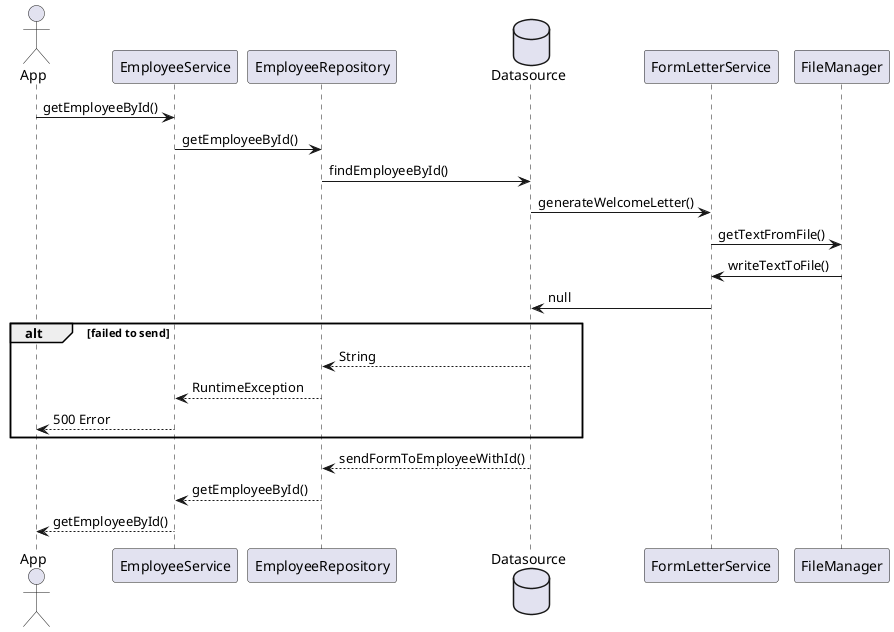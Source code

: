 @startuml

actor App
participant EmployeeService
participant EmployeeRepository
database Datasource
participant FormLetterService
participant FileManager

App -> EmployeeService: getEmployeeById()

EmployeeService -> EmployeeRepository: getEmployeeById()

EmployeeRepository -> Datasource: findEmployeeById()

Datasource -> FormLetterService: generateWelcomeLetter()

FormLetterService -> FileManager: getTextFromFile()

FileManager -> FormLetterService: writeTextToFile()

FormLetterService -> Datasource: null

alt failed to send
Datasource --> EmployeeRepository: String
EmployeeRepository --> EmployeeService : RuntimeException
EmployeeService --> App : 500 Error
end
Datasource --> EmployeeRepository: sendFormToEmployeeWithId()
EmployeeRepository --> EmployeeService: getEmployeeById()
EmployeeService --> App: getEmployeeById()
@enduml